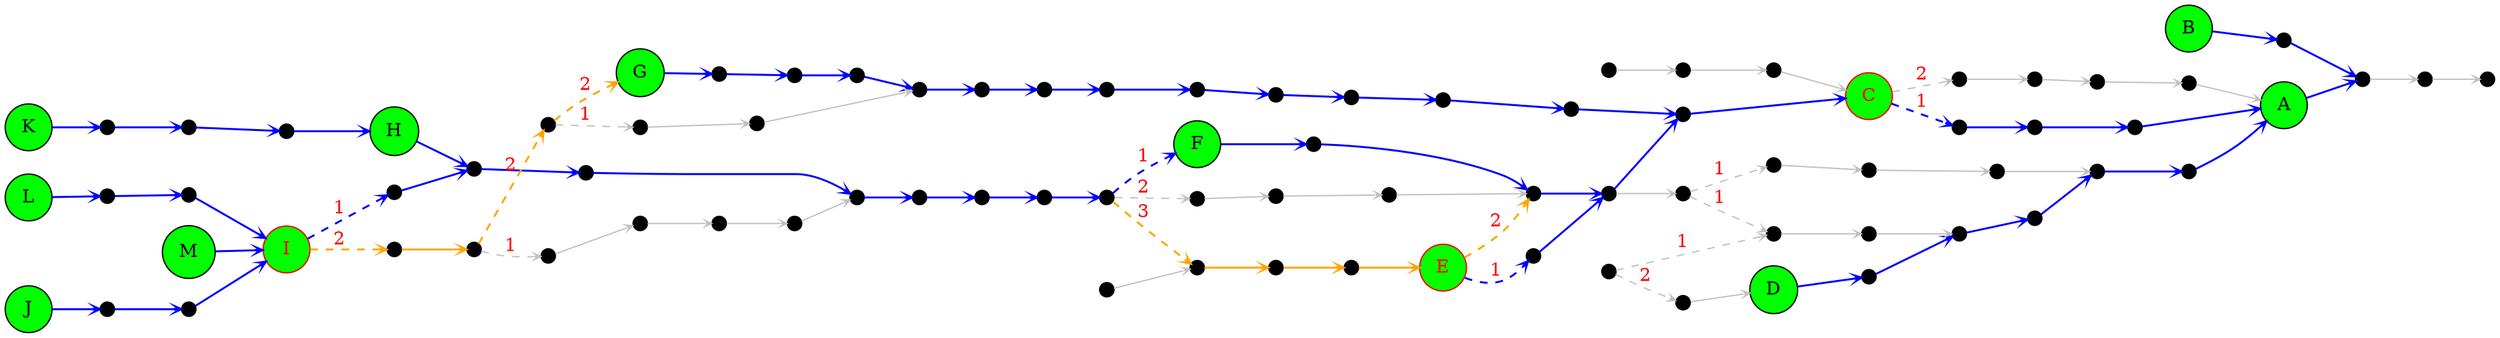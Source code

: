 strict digraph graphsbyjr {
    rankdir=LR; // whole graph flows left to right
    // all nodes default to being filled points
    node [style=filled,shape=circle,label=""];
    // have to set all the focal nodes first so their props aren't overridden
    node [fillcolor=green];
    82 [label=A];
    83 [label=B];
    57 [label=C,fontcolor=red,color=red];
    71 [label=D];
    31 [label=E,fontcolor=red,color=red];
    21 [label=F];
    45 [label=G];
    14 [label=H];
    3 [label=I,fontcolor=red,color=red];
    0 [label=J];
    10 [label=K];
    4 [label=L];
    7 [label=M];

    // "main" edges; form primary contours of final viz
    edge [color=blue;arrowhead=vee;arrowsize=0.5;penwidth=1.5];
    // nodes along main path are a little bigger
    //node [width=0.074,height=0.074,fillcolor=black];
    node [fillcolor=black,width=0.15];
    0 -> 1 -> 2 -> 3 -> 8 -> 9 -> 15 -> 16 -> 17 -> 18 -> 19 -> 20 -> 21 -> 22 -> 23 -> 33 -> 34 -> 57 -> 75 -> 76 -> 77 -> 82 -> 85;
    10 -> 11 -> 12 -> 13 -> 14 -> 9;
    4 -> 5 -> 6 -> 3;
    7 -> 3;
    45 -> 46 -> 47 -> 48 -> 44 -> 49 -> 50 -> 51 -> 52 -> 53 -> 54 -> 55 -> 56 -> 34;
    31 -> 32 -> 33;
    71 -> 72 -> 68 -> 73 -> 65 -> 74 -> 82;
    83 -> 84 -> 85;

    // supporting paths along the second (or more) parents in a merge
    edge [color=orange;penwidth=1.5];
    20 -> 28;
    3 -> 35 -> 36 -> 41 -> 45;
    20 -> 28 -> 29 -> 30 -> 31 -> 23; // 31 -> 23 is the big ???

    // pure commit structure - not a part of final viz
    edge [color=grey;penwidth=1];
    // uncomment the following two lines to hide all these nodes/edges
    //edge [style=invis];
    //node [style=invis];
    41 -> 42 -> 43 -> 44;
    20 -> 24 -> 25 -> 26 -> 23;
    36 -> 37 -> 38 -> 39 -> 40 -> 16;
    27 -> 28;
    58 -> 59 -> 60 -> 57 -> 78 -> 79 -> 80 -> 81 -> 82;
    33 -> 61 -> 62 -> 63 -> 64 -> 65;
    61 -> 66 -> 67 -> 68;
    69 -> {66 70};
    70 -> 71;
    85 -> 86 -> 87;

    // highlight merge commits in red, and indicate the parent number on their edges
    edge [fontcolor=red];
    36 -> 37 [style=dashed,fontcolor=red,label=1];
    3 -> 8 [style=dashed,fontcolor=red,label=1];
    20 -> 21 [style=dashed,fontcolor=red,label=1];
    41 -> 42 [style=dashed,fontcolor=red,label=1];
    31 -> 32 [style=dashed,fontcolor=red,label=1];
    57 -> 75 [style=dashed,fontcolor=red,label=1];
    61 -> 62 [style=dashed,fontcolor=red,label=1];
    69 -> 66 [style=dashed,fontcolor=red,label=1];
    // now second parent
    36 -> 41 [style=dashed,fontcolor=red,label=2];
    3 -> 35 [style=dashed,fontcolor=red,label=2];
    20 -> 24 [style=dashed,fontcolor=red,label=2];
    41 -> 45 [style=dashed,fontcolor=red,label=2];
    31 -> 23 [style=dashed,fontcolor=red,label=2];
    57 -> 78 [style=dashed,fontcolor=red,label=2];
    61 -> 66 [style=dashed,fontcolor=red,label=1];
    69 -> 70 [style=dashed,fontcolor=red,label=2];
    // now third, for the one case we have it
    20 -> 28 [style=dashed,fontcolor=red,label=3];
}
